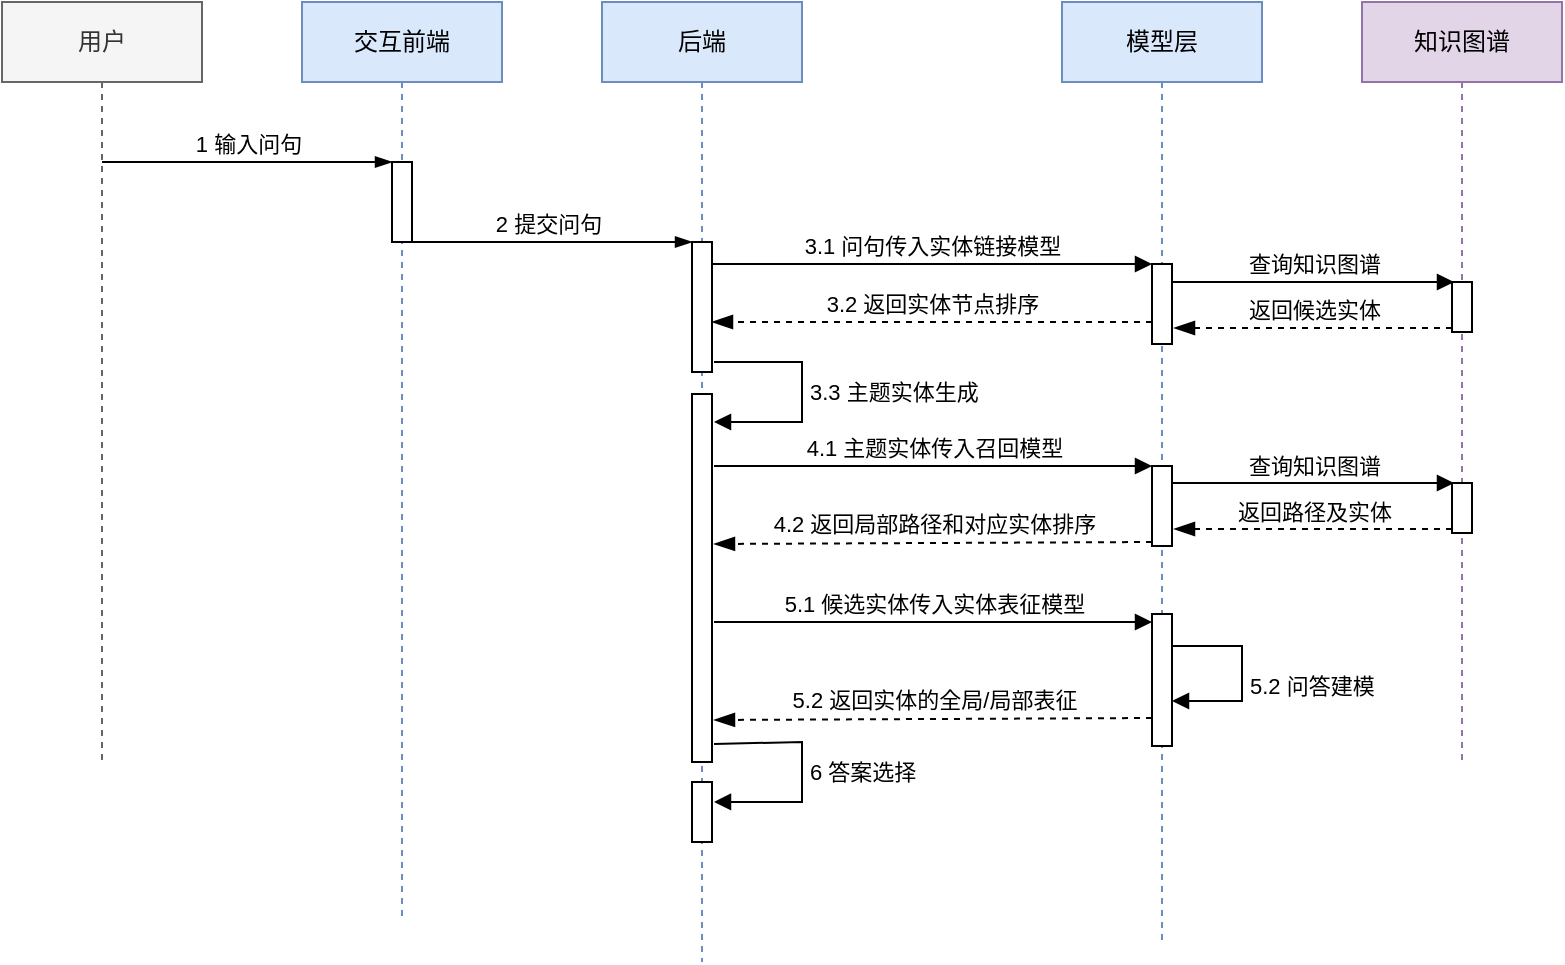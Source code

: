 <mxfile version="20.5.3" type="github">
  <diagram id="UUC0fAXGH5V5j1937fmP" name="第 1 页">
    <mxGraphModel dx="1422" dy="754" grid="1" gridSize="10" guides="1" tooltips="1" connect="1" arrows="1" fold="1" page="1" pageScale="1" pageWidth="827" pageHeight="1169" math="0" shadow="0">
      <root>
        <mxCell id="0" />
        <mxCell id="1" parent="0" />
        <mxCell id="MVt_M8J9HRYvp3wHRAKe-8" value="&lt;span style=&quot;&quot;&gt;用户&lt;/span&gt;" style="shape=umlLifeline;perimeter=lifelinePerimeter;whiteSpace=wrap;html=1;container=1;collapsible=0;recursiveResize=0;outlineConnect=0;fillColor=#f5f5f5;fontColor=#333333;strokeColor=#666666;" vertex="1" parent="1">
          <mxGeometry x="360" y="240" width="100" height="380" as="geometry" />
        </mxCell>
        <mxCell id="MVt_M8J9HRYvp3wHRAKe-9" value="交互前端" style="shape=umlLifeline;perimeter=lifelinePerimeter;whiteSpace=wrap;html=1;container=1;collapsible=0;recursiveResize=0;outlineConnect=0;fillColor=#dae8fc;strokeColor=#6c8ebf;" vertex="1" parent="1">
          <mxGeometry x="510" y="240" width="100" height="460" as="geometry" />
        </mxCell>
        <mxCell id="MVt_M8J9HRYvp3wHRAKe-15" value="" style="html=1;points=[];perimeter=orthogonalPerimeter;" vertex="1" parent="MVt_M8J9HRYvp3wHRAKe-9">
          <mxGeometry x="45" y="80" width="10" height="40" as="geometry" />
        </mxCell>
        <mxCell id="MVt_M8J9HRYvp3wHRAKe-10" value="&lt;span style=&quot;&quot;&gt;后端&lt;/span&gt;" style="shape=umlLifeline;perimeter=lifelinePerimeter;whiteSpace=wrap;html=1;container=1;collapsible=0;recursiveResize=0;outlineConnect=0;fillColor=#dae8fc;strokeColor=#6c8ebf;" vertex="1" parent="1">
          <mxGeometry x="660" y="240" width="100" height="480" as="geometry" />
        </mxCell>
        <mxCell id="MVt_M8J9HRYvp3wHRAKe-17" value="" style="html=1;points=[];perimeter=orthogonalPerimeter;" vertex="1" parent="MVt_M8J9HRYvp3wHRAKe-10">
          <mxGeometry x="45" y="120" width="10" height="65" as="geometry" />
        </mxCell>
        <mxCell id="MVt_M8J9HRYvp3wHRAKe-49" value="" style="html=1;points=[];perimeter=orthogonalPerimeter;" vertex="1" parent="MVt_M8J9HRYvp3wHRAKe-10">
          <mxGeometry x="45" y="196" width="10" height="184" as="geometry" />
        </mxCell>
        <mxCell id="MVt_M8J9HRYvp3wHRAKe-52" value="3.3 主题实体生成" style="edgeStyle=orthogonalEdgeStyle;html=1;align=left;spacingLeft=2;endArrow=block;rounded=0;jumpSize=6;" edge="1" parent="MVt_M8J9HRYvp3wHRAKe-10">
          <mxGeometry relative="1" as="geometry">
            <mxPoint x="56" y="180" as="sourcePoint" />
            <Array as="points">
              <mxPoint x="100" y="180" />
              <mxPoint x="100" y="210" />
            </Array>
            <mxPoint x="56" y="210" as="targetPoint" />
          </mxGeometry>
        </mxCell>
        <mxCell id="MVt_M8J9HRYvp3wHRAKe-57" value="6 答案选择" style="edgeStyle=orthogonalEdgeStyle;html=1;align=left;spacingLeft=2;endArrow=block;rounded=0;jumpSize=6;exitX=1.1;exitY=0.951;exitDx=0;exitDy=0;exitPerimeter=0;entryX=1.1;entryY=0.333;entryDx=0;entryDy=0;entryPerimeter=0;" edge="1" parent="MVt_M8J9HRYvp3wHRAKe-10" source="MVt_M8J9HRYvp3wHRAKe-49" target="MVt_M8J9HRYvp3wHRAKe-58">
          <mxGeometry relative="1" as="geometry">
            <mxPoint x="56" y="387" as="sourcePoint" />
            <Array as="points">
              <mxPoint x="100" y="370" />
              <mxPoint x="100" y="400" />
            </Array>
            <mxPoint x="56" y="410" as="targetPoint" />
          </mxGeometry>
        </mxCell>
        <mxCell id="MVt_M8J9HRYvp3wHRAKe-58" value="" style="html=1;points=[];perimeter=orthogonalPerimeter;" vertex="1" parent="MVt_M8J9HRYvp3wHRAKe-10">
          <mxGeometry x="45" y="390" width="10" height="30" as="geometry" />
        </mxCell>
        <mxCell id="MVt_M8J9HRYvp3wHRAKe-11" value="模型层" style="shape=umlLifeline;perimeter=lifelinePerimeter;whiteSpace=wrap;html=1;container=1;collapsible=0;recursiveResize=0;outlineConnect=0;fillColor=#dae8fc;strokeColor=#6c8ebf;" vertex="1" parent="1">
          <mxGeometry x="890" y="240" width="100" height="470" as="geometry" />
        </mxCell>
        <mxCell id="MVt_M8J9HRYvp3wHRAKe-20" value="" style="html=1;points=[];perimeter=orthogonalPerimeter;" vertex="1" parent="MVt_M8J9HRYvp3wHRAKe-11">
          <mxGeometry x="45" y="131" width="10" height="40" as="geometry" />
        </mxCell>
        <mxCell id="MVt_M8J9HRYvp3wHRAKe-32" value="" style="html=1;points=[];perimeter=orthogonalPerimeter;" vertex="1" parent="MVt_M8J9HRYvp3wHRAKe-11">
          <mxGeometry x="45" y="232" width="10" height="40" as="geometry" />
        </mxCell>
        <mxCell id="MVt_M8J9HRYvp3wHRAKe-46" value="" style="html=1;points=[];perimeter=orthogonalPerimeter;" vertex="1" parent="MVt_M8J9HRYvp3wHRAKe-11">
          <mxGeometry x="45" y="306" width="10" height="66" as="geometry" />
        </mxCell>
        <mxCell id="MVt_M8J9HRYvp3wHRAKe-47" value="5.1 候选实体传入实体表征模型" style="html=1;verticalAlign=bottom;endArrow=block;entryX=0;entryY=0;rounded=0;" edge="1" parent="MVt_M8J9HRYvp3wHRAKe-11">
          <mxGeometry relative="1" as="geometry">
            <mxPoint x="-174" y="310" as="sourcePoint" />
            <mxPoint x="45" y="310" as="targetPoint" />
          </mxGeometry>
        </mxCell>
        <mxCell id="MVt_M8J9HRYvp3wHRAKe-56" value="5.2 问答建模" style="edgeStyle=orthogonalEdgeStyle;html=1;align=left;spacingLeft=2;endArrow=block;rounded=0;jumpSize=6;verticalAlign=top;labelPosition=right;verticalLabelPosition=bottom;" edge="1" parent="MVt_M8J9HRYvp3wHRAKe-11">
          <mxGeometry relative="1" as="geometry">
            <mxPoint x="55" y="336.5" as="sourcePoint" />
            <Array as="points">
              <mxPoint x="55" y="322" />
              <mxPoint x="90" y="322" />
              <mxPoint x="90" y="350" />
            </Array>
            <mxPoint x="55" y="349.5" as="targetPoint" />
          </mxGeometry>
        </mxCell>
        <mxCell id="MVt_M8J9HRYvp3wHRAKe-12" value="知识图谱" style="shape=umlLifeline;perimeter=lifelinePerimeter;whiteSpace=wrap;html=1;container=1;collapsible=0;recursiveResize=0;outlineConnect=0;fillColor=#e1d5e7;strokeColor=#9673a6;" vertex="1" parent="1">
          <mxGeometry x="1040" y="240" width="100" height="380" as="geometry" />
        </mxCell>
        <mxCell id="MVt_M8J9HRYvp3wHRAKe-23" value="" style="html=1;points=[];perimeter=orthogonalPerimeter;" vertex="1" parent="MVt_M8J9HRYvp3wHRAKe-12">
          <mxGeometry x="45" y="140" width="10" height="25" as="geometry" />
        </mxCell>
        <mxCell id="MVt_M8J9HRYvp3wHRAKe-43" value="" style="html=1;points=[];perimeter=orthogonalPerimeter;" vertex="1" parent="MVt_M8J9HRYvp3wHRAKe-12">
          <mxGeometry x="45" y="240.5" width="10" height="25" as="geometry" />
        </mxCell>
        <mxCell id="MVt_M8J9HRYvp3wHRAKe-44" value="返回路径及实体" style="html=1;verticalAlign=bottom;endArrow=blockThin;dashed=1;endSize=8;exitX=0;exitY=0.95;rounded=0;entryX=1.1;entryY=0.9;entryDx=0;entryDy=0;entryPerimeter=0;endFill=1;jumpSize=6;" edge="1" parent="MVt_M8J9HRYvp3wHRAKe-12">
          <mxGeometry relative="1" as="geometry">
            <mxPoint x="-94" y="263.5" as="targetPoint" />
            <mxPoint x="45" y="263.5" as="sourcePoint" />
          </mxGeometry>
        </mxCell>
        <mxCell id="MVt_M8J9HRYvp3wHRAKe-45" value="查询知识图谱" style="html=1;verticalAlign=bottom;endArrow=block;rounded=0;entryX=0.1;entryY=0.1;entryDx=0;entryDy=0;entryPerimeter=0;exitX=1;exitY=0.275;exitDx=0;exitDy=0;exitPerimeter=0;" edge="1" parent="MVt_M8J9HRYvp3wHRAKe-12">
          <mxGeometry relative="1" as="geometry">
            <mxPoint x="-95" y="240.5" as="sourcePoint" />
            <mxPoint x="46" y="240.5" as="targetPoint" />
          </mxGeometry>
        </mxCell>
        <mxCell id="MVt_M8J9HRYvp3wHRAKe-16" value="1 输入问句" style="html=1;verticalAlign=bottom;startArrow=none;endArrow=blockThin;startSize=8;rounded=0;startFill=0;endFill=1;" edge="1" target="MVt_M8J9HRYvp3wHRAKe-15" parent="1">
          <mxGeometry relative="1" as="geometry">
            <mxPoint x="410" y="320" as="sourcePoint" />
          </mxGeometry>
        </mxCell>
        <mxCell id="MVt_M8J9HRYvp3wHRAKe-18" value="2 提交问句" style="html=1;verticalAlign=bottom;endArrow=blockThin;entryX=0;entryY=0;rounded=0;endFill=1;" edge="1" target="MVt_M8J9HRYvp3wHRAKe-17" parent="1" source="MVt_M8J9HRYvp3wHRAKe-9">
          <mxGeometry relative="1" as="geometry">
            <mxPoint x="630" y="370" as="sourcePoint" />
          </mxGeometry>
        </mxCell>
        <mxCell id="MVt_M8J9HRYvp3wHRAKe-21" value="3.1 问句传入实体链接模型" style="html=1;verticalAlign=bottom;endArrow=block;entryX=0;entryY=0;rounded=0;" edge="1" target="MVt_M8J9HRYvp3wHRAKe-20" parent="1">
          <mxGeometry relative="1" as="geometry">
            <mxPoint x="715" y="371" as="sourcePoint" />
          </mxGeometry>
        </mxCell>
        <mxCell id="MVt_M8J9HRYvp3wHRAKe-22" value="3.2 返回实体节点排序" style="html=1;verticalAlign=bottom;endArrow=blockThin;dashed=1;endSize=8;exitX=0;exitY=0.95;rounded=0;endFill=1;" edge="1" parent="1">
          <mxGeometry relative="1" as="geometry">
            <mxPoint x="715" y="400" as="targetPoint" />
            <mxPoint x="935" y="400" as="sourcePoint" />
            <Array as="points" />
          </mxGeometry>
        </mxCell>
        <mxCell id="MVt_M8J9HRYvp3wHRAKe-25" value="返回候选实体" style="html=1;verticalAlign=bottom;endArrow=blockThin;dashed=1;endSize=8;exitX=0;exitY=0.95;rounded=0;entryX=1.1;entryY=0.9;entryDx=0;entryDy=0;entryPerimeter=0;endFill=1;" edge="1" parent="1">
          <mxGeometry relative="1" as="geometry">
            <mxPoint x="946" y="403" as="targetPoint" />
            <mxPoint x="1085" y="403" as="sourcePoint" />
          </mxGeometry>
        </mxCell>
        <mxCell id="MVt_M8J9HRYvp3wHRAKe-24" value="查询知识图谱" style="html=1;verticalAlign=bottom;endArrow=block;rounded=0;entryX=0.1;entryY=0.1;entryDx=0;entryDy=0;entryPerimeter=0;exitX=1;exitY=0.275;exitDx=0;exitDy=0;exitPerimeter=0;" edge="1" parent="1">
          <mxGeometry relative="1" as="geometry">
            <mxPoint x="945" y="380" as="sourcePoint" />
            <mxPoint x="1086" y="380" as="targetPoint" />
          </mxGeometry>
        </mxCell>
        <mxCell id="MVt_M8J9HRYvp3wHRAKe-33" value="4.1 主题实体传入召回模型" style="html=1;verticalAlign=bottom;endArrow=block;entryX=0;entryY=0;rounded=0;" edge="1" parent="1" target="MVt_M8J9HRYvp3wHRAKe-32">
          <mxGeometry relative="1" as="geometry">
            <mxPoint x="716" y="472" as="sourcePoint" />
          </mxGeometry>
        </mxCell>
        <mxCell id="MVt_M8J9HRYvp3wHRAKe-34" value="4.2 返回局部路径和对应实体排序" style="html=1;verticalAlign=bottom;endArrow=blockThin;dashed=1;endSize=8;exitX=0;exitY=0.95;rounded=0;exitDx=0;exitDy=0;endFill=1;" edge="1" parent="1" source="MVt_M8J9HRYvp3wHRAKe-32">
          <mxGeometry relative="1" as="geometry">
            <mxPoint x="716" y="511" as="targetPoint" />
            <Array as="points" />
          </mxGeometry>
        </mxCell>
        <mxCell id="MVt_M8J9HRYvp3wHRAKe-48" value="5.2 返回实体的全局/局部表征" style="html=1;verticalAlign=bottom;endArrow=blockThin;dashed=1;endSize=8;exitX=0;exitY=0.95;rounded=0;exitDx=0;exitDy=0;endFill=1;" edge="1" parent="1">
          <mxGeometry relative="1" as="geometry">
            <mxPoint x="716" y="599" as="targetPoint" />
            <Array as="points" />
            <mxPoint x="935" y="598" as="sourcePoint" />
          </mxGeometry>
        </mxCell>
      </root>
    </mxGraphModel>
  </diagram>
</mxfile>

